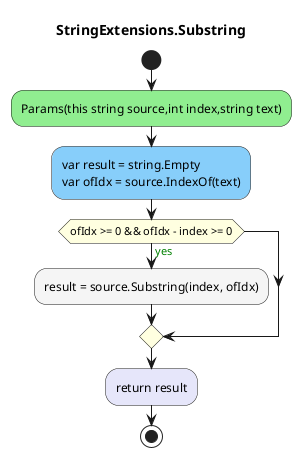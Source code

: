 @startuml StringExtensions.Substring
title StringExtensions.Substring
start
#LightGreen:Params(this string source,int index,string text);
#LightSkyBlue:var result = string.Empty\nvar ofIdx = source.IndexOf(text);
#LightYellow:if (ofIdx >= 0 && ofIdx - index >= 0) then (<color:green>yes)
        #WhiteSmoke:result = source.Substring(index, ofIdx);
endif
#Lavender:return result;
stop
@enduml
